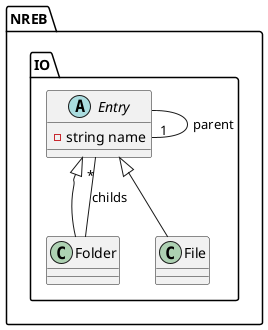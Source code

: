@startuml
    package NREB {
        package IO {
            abstract Entry {
                - string name
            }
            class Folder {
            }
            class File {
            }
            Entry -- "1" Entry : parent
            Folder -up-|> Entry
            Folder -- "*" Entry : childs
            File -up-|> Entry
        }
    }
@enduml
